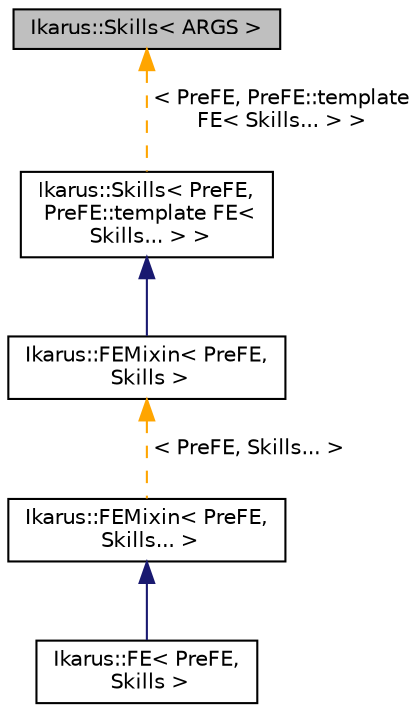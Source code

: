 digraph "Ikarus::Skills&lt; ARGS &gt;"
{
 // LATEX_PDF_SIZE
  edge [fontname="Helvetica",fontsize="10",labelfontname="Helvetica",labelfontsize="10"];
  node [fontname="Helvetica",fontsize="10",shape=record];
  Node1 [label="Ikarus::Skills\< ARGS \>",height=0.2,width=0.4,color="black", fillcolor="grey75", style="filled", fontcolor="black",tooltip="Struct representing a collection of skills."];
  Node1 -> Node2 [dir="back",color="orange",fontsize="10",style="dashed",label=" \< PreFE, PreFE::template\l FE\< Skills... \> \>" ,fontname="Helvetica"];
  Node2 [label="Ikarus::Skills\< PreFE,\l PreFE::template FE\<\l Skills... \> \>",height=0.2,width=0.4,color="black", fillcolor="white", style="filled",URL="$a01547.html",tooltip=" "];
  Node2 -> Node3 [dir="back",color="midnightblue",fontsize="10",style="solid",fontname="Helvetica"];
  Node3 [label="Ikarus::FEMixin\< PreFE,\l Skills \>",height=0.2,width=0.4,color="black", fillcolor="white", style="filled",URL="$a01531.html",tooltip="CRTP mixin class for finite elements with additional skills."];
  Node3 -> Node4 [dir="back",color="orange",fontsize="10",style="dashed",label=" \< PreFE, Skills... \>" ,fontname="Helvetica"];
  Node4 [label="Ikarus::FEMixin\< PreFE,\l Skills... \>",height=0.2,width=0.4,color="black", fillcolor="white", style="filled",URL="$a01531.html",tooltip=" "];
  Node4 -> Node5 [dir="back",color="midnightblue",fontsize="10",style="solid",fontname="Helvetica"];
  Node5 [label="Ikarus::FE\< PreFE,\l Skills \>",height=0.2,width=0.4,color="black", fillcolor="white", style="filled",URL="$a01327.html",tooltip="FE class is a base class for all finite elements."];
}
